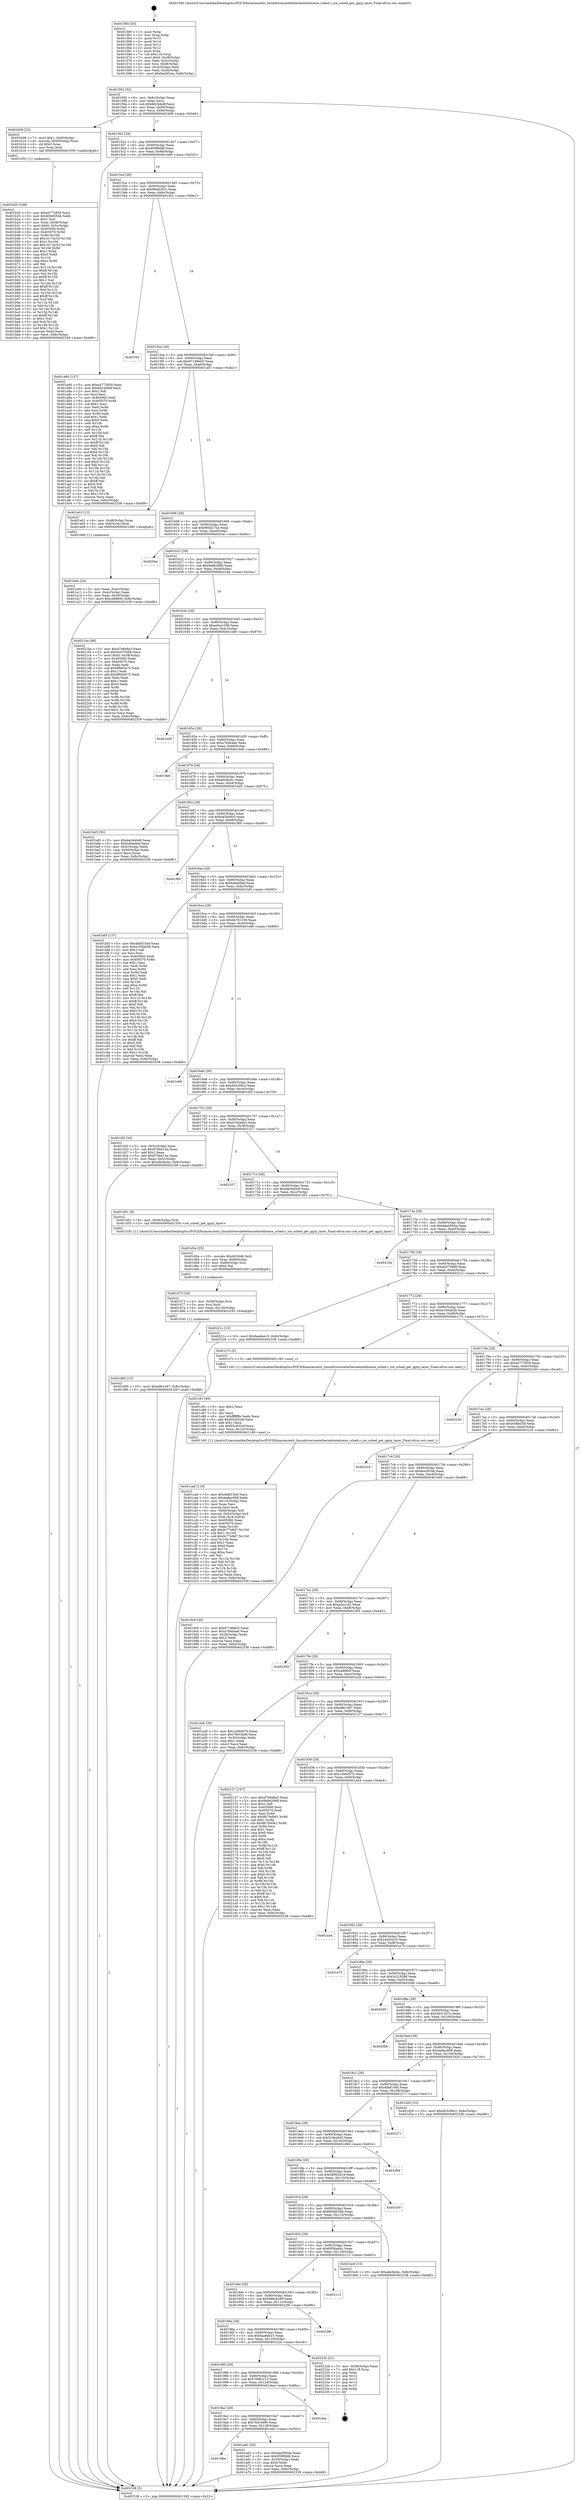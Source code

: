digraph "0x401560" {
  label = "0x401560 (/mnt/c/Users/mathe/Desktop/tcc/POCII/binaries/extr_linuxdriversnetethernetinteliceice_sched.c_ice_sched_get_qgrp_layer_Final-ollvm.out::main(0))"
  labelloc = "t"
  node[shape=record]

  Entry [label="",width=0.3,height=0.3,shape=circle,fillcolor=black,style=filled]
  "0x401592" [label="{
     0x401592 [32]\l
     | [instrs]\l
     &nbsp;&nbsp;0x401592 \<+6\>: mov -0x8c(%rbp),%eax\l
     &nbsp;&nbsp;0x401598 \<+2\>: mov %eax,%ecx\l
     &nbsp;&nbsp;0x40159a \<+6\>: sub $0x8d23de9f,%ecx\l
     &nbsp;&nbsp;0x4015a0 \<+6\>: mov %eax,-0x90(%rbp)\l
     &nbsp;&nbsp;0x4015a6 \<+6\>: mov %ecx,-0x94(%rbp)\l
     &nbsp;&nbsp;0x4015ac \<+6\>: je 0000000000401b09 \<main+0x5a9\>\l
  }"]
  "0x401b09" [label="{
     0x401b09 [23]\l
     | [instrs]\l
     &nbsp;&nbsp;0x401b09 \<+7\>: movl $0x1,-0x50(%rbp)\l
     &nbsp;&nbsp;0x401b10 \<+4\>: movslq -0x50(%rbp),%rax\l
     &nbsp;&nbsp;0x401b14 \<+4\>: shl $0x3,%rax\l
     &nbsp;&nbsp;0x401b18 \<+3\>: mov %rax,%rdi\l
     &nbsp;&nbsp;0x401b1b \<+5\>: call 0000000000401050 \<malloc@plt\>\l
     | [calls]\l
     &nbsp;&nbsp;0x401050 \{1\} (unknown)\l
  }"]
  "0x4015b2" [label="{
     0x4015b2 [28]\l
     | [instrs]\l
     &nbsp;&nbsp;0x4015b2 \<+5\>: jmp 00000000004015b7 \<main+0x57\>\l
     &nbsp;&nbsp;0x4015b7 \<+6\>: mov -0x90(%rbp),%eax\l
     &nbsp;&nbsp;0x4015bd \<+5\>: sub $0x959f6fd8,%eax\l
     &nbsp;&nbsp;0x4015c2 \<+6\>: mov %eax,-0x98(%rbp)\l
     &nbsp;&nbsp;0x4015c8 \<+6\>: je 0000000000401a80 \<main+0x520\>\l
  }"]
  Exit [label="",width=0.3,height=0.3,shape=circle,fillcolor=black,style=filled,peripheries=2]
  "0x401a80" [label="{
     0x401a80 [137]\l
     | [instrs]\l
     &nbsp;&nbsp;0x401a80 \<+5\>: mov $0xe4772859,%eax\l
     &nbsp;&nbsp;0x401a85 \<+5\>: mov $0x8d23de9f,%ecx\l
     &nbsp;&nbsp;0x401a8a \<+2\>: mov $0x1,%dl\l
     &nbsp;&nbsp;0x401a8c \<+2\>: xor %esi,%esi\l
     &nbsp;&nbsp;0x401a8e \<+7\>: mov 0x405060,%edi\l
     &nbsp;&nbsp;0x401a95 \<+8\>: mov 0x405070,%r8d\l
     &nbsp;&nbsp;0x401a9d \<+3\>: sub $0x1,%esi\l
     &nbsp;&nbsp;0x401aa0 \<+3\>: mov %edi,%r9d\l
     &nbsp;&nbsp;0x401aa3 \<+3\>: add %esi,%r9d\l
     &nbsp;&nbsp;0x401aa6 \<+4\>: imul %r9d,%edi\l
     &nbsp;&nbsp;0x401aaa \<+3\>: and $0x1,%edi\l
     &nbsp;&nbsp;0x401aad \<+3\>: cmp $0x0,%edi\l
     &nbsp;&nbsp;0x401ab0 \<+4\>: sete %r10b\l
     &nbsp;&nbsp;0x401ab4 \<+4\>: cmp $0xa,%r8d\l
     &nbsp;&nbsp;0x401ab8 \<+4\>: setl %r11b\l
     &nbsp;&nbsp;0x401abc \<+3\>: mov %r10b,%bl\l
     &nbsp;&nbsp;0x401abf \<+3\>: xor $0xff,%bl\l
     &nbsp;&nbsp;0x401ac2 \<+3\>: mov %r11b,%r14b\l
     &nbsp;&nbsp;0x401ac5 \<+4\>: xor $0xff,%r14b\l
     &nbsp;&nbsp;0x401ac9 \<+3\>: xor $0x0,%dl\l
     &nbsp;&nbsp;0x401acc \<+3\>: mov %bl,%r15b\l
     &nbsp;&nbsp;0x401acf \<+4\>: and $0x0,%r15b\l
     &nbsp;&nbsp;0x401ad3 \<+3\>: and %dl,%r10b\l
     &nbsp;&nbsp;0x401ad6 \<+3\>: mov %r14b,%r12b\l
     &nbsp;&nbsp;0x401ad9 \<+4\>: and $0x0,%r12b\l
     &nbsp;&nbsp;0x401add \<+3\>: and %dl,%r11b\l
     &nbsp;&nbsp;0x401ae0 \<+3\>: or %r10b,%r15b\l
     &nbsp;&nbsp;0x401ae3 \<+3\>: or %r11b,%r12b\l
     &nbsp;&nbsp;0x401ae6 \<+3\>: xor %r12b,%r15b\l
     &nbsp;&nbsp;0x401ae9 \<+3\>: or %r14b,%bl\l
     &nbsp;&nbsp;0x401aec \<+3\>: xor $0xff,%bl\l
     &nbsp;&nbsp;0x401aef \<+3\>: or $0x0,%dl\l
     &nbsp;&nbsp;0x401af2 \<+2\>: and %dl,%bl\l
     &nbsp;&nbsp;0x401af4 \<+3\>: or %bl,%r15b\l
     &nbsp;&nbsp;0x401af7 \<+4\>: test $0x1,%r15b\l
     &nbsp;&nbsp;0x401afb \<+3\>: cmovne %ecx,%eax\l
     &nbsp;&nbsp;0x401afe \<+6\>: mov %eax,-0x8c(%rbp)\l
     &nbsp;&nbsp;0x401b04 \<+5\>: jmp 0000000000402338 \<main+0xdd8\>\l
  }"]
  "0x4015ce" [label="{
     0x4015ce [28]\l
     | [instrs]\l
     &nbsp;&nbsp;0x4015ce \<+5\>: jmp 00000000004015d3 \<main+0x73\>\l
     &nbsp;&nbsp;0x4015d3 \<+6\>: mov -0x90(%rbp),%eax\l
     &nbsp;&nbsp;0x4015d9 \<+5\>: sub $0x964d291c,%eax\l
     &nbsp;&nbsp;0x4015de \<+6\>: mov %eax,-0x9c(%rbp)\l
     &nbsp;&nbsp;0x4015e4 \<+6\>: je 0000000000401f42 \<main+0x9e2\>\l
  }"]
  "0x401d85" [label="{
     0x401d85 [15]\l
     | [instrs]\l
     &nbsp;&nbsp;0x401d85 \<+10\>: movl $0xe961e97,-0x8c(%rbp)\l
     &nbsp;&nbsp;0x401d8f \<+5\>: jmp 0000000000402338 \<main+0xdd8\>\l
  }"]
  "0x401f42" [label="{
     0x401f42\l
  }", style=dashed]
  "0x4015ea" [label="{
     0x4015ea [28]\l
     | [instrs]\l
     &nbsp;&nbsp;0x4015ea \<+5\>: jmp 00000000004015ef \<main+0x8f\>\l
     &nbsp;&nbsp;0x4015ef \<+6\>: mov -0x90(%rbp),%eax\l
     &nbsp;&nbsp;0x4015f5 \<+5\>: sub $0x97188b05,%eax\l
     &nbsp;&nbsp;0x4015fa \<+6\>: mov %eax,-0xa0(%rbp)\l
     &nbsp;&nbsp;0x401600 \<+6\>: je 0000000000401a01 \<main+0x4a1\>\l
  }"]
  "0x401d73" [label="{
     0x401d73 [18]\l
     | [instrs]\l
     &nbsp;&nbsp;0x401d73 \<+4\>: mov -0x58(%rbp),%rsi\l
     &nbsp;&nbsp;0x401d77 \<+3\>: mov %rsi,%rdi\l
     &nbsp;&nbsp;0x401d7a \<+6\>: mov %eax,-0x130(%rbp)\l
     &nbsp;&nbsp;0x401d80 \<+5\>: call 0000000000401030 \<free@plt\>\l
     | [calls]\l
     &nbsp;&nbsp;0x401030 \{1\} (unknown)\l
  }"]
  "0x401a01" [label="{
     0x401a01 [13]\l
     | [instrs]\l
     &nbsp;&nbsp;0x401a01 \<+4\>: mov -0x48(%rbp),%rax\l
     &nbsp;&nbsp;0x401a05 \<+4\>: mov 0x8(%rax),%rdi\l
     &nbsp;&nbsp;0x401a09 \<+5\>: call 0000000000401060 \<atoi@plt\>\l
     | [calls]\l
     &nbsp;&nbsp;0x401060 \{1\} (unknown)\l
  }"]
  "0x401606" [label="{
     0x401606 [28]\l
     | [instrs]\l
     &nbsp;&nbsp;0x401606 \<+5\>: jmp 000000000040160b \<main+0xab\>\l
     &nbsp;&nbsp;0x40160b \<+6\>: mov -0x90(%rbp),%eax\l
     &nbsp;&nbsp;0x401611 \<+5\>: sub $0x995b272e,%eax\l
     &nbsp;&nbsp;0x401616 \<+6\>: mov %eax,-0xa4(%rbp)\l
     &nbsp;&nbsp;0x40161c \<+6\>: je 00000000004020ac \<main+0xb4c\>\l
  }"]
  "0x401d5a" [label="{
     0x401d5a [25]\l
     | [instrs]\l
     &nbsp;&nbsp;0x401d5a \<+10\>: movabs $0x4030d6,%rdi\l
     &nbsp;&nbsp;0x401d64 \<+4\>: mov %rax,-0x68(%rbp)\l
     &nbsp;&nbsp;0x401d68 \<+4\>: mov -0x68(%rbp),%rsi\l
     &nbsp;&nbsp;0x401d6c \<+2\>: mov $0x0,%al\l
     &nbsp;&nbsp;0x401d6e \<+5\>: call 0000000000401040 \<printf@plt\>\l
     | [calls]\l
     &nbsp;&nbsp;0x401040 \{1\} (unknown)\l
  }"]
  "0x4020ac" [label="{
     0x4020ac\l
  }", style=dashed]
  "0x401622" [label="{
     0x401622 [28]\l
     | [instrs]\l
     &nbsp;&nbsp;0x401622 \<+5\>: jmp 0000000000401627 \<main+0xc7\>\l
     &nbsp;&nbsp;0x401627 \<+6\>: mov -0x90(%rbp),%eax\l
     &nbsp;&nbsp;0x40162d \<+5\>: sub $0x9a9e2969,%eax\l
     &nbsp;&nbsp;0x401632 \<+6\>: mov %eax,-0xa8(%rbp)\l
     &nbsp;&nbsp;0x401638 \<+6\>: je 00000000004021ba \<main+0xc5a\>\l
  }"]
  "0x401ca9" [label="{
     0x401ca9 [119]\l
     | [instrs]\l
     &nbsp;&nbsp;0x401ca9 \<+5\>: mov $0x4bbf15d4,%ecx\l
     &nbsp;&nbsp;0x401cae \<+5\>: mov $0x4a8ac958,%edx\l
     &nbsp;&nbsp;0x401cb3 \<+6\>: mov -0x12c(%rbp),%esi\l
     &nbsp;&nbsp;0x401cb9 \<+3\>: imul %eax,%esi\l
     &nbsp;&nbsp;0x401cbc \<+3\>: movslq %esi,%rdi\l
     &nbsp;&nbsp;0x401cbf \<+4\>: mov -0x58(%rbp),%r8\l
     &nbsp;&nbsp;0x401cc3 \<+4\>: movslq -0x5c(%rbp),%r9\l
     &nbsp;&nbsp;0x401cc7 \<+4\>: mov %rdi,(%r8,%r9,8)\l
     &nbsp;&nbsp;0x401ccb \<+7\>: mov 0x405060,%eax\l
     &nbsp;&nbsp;0x401cd2 \<+7\>: mov 0x405070,%esi\l
     &nbsp;&nbsp;0x401cd9 \<+3\>: mov %eax,%r10d\l
     &nbsp;&nbsp;0x401cdc \<+7\>: add $0x9c77e8d7,%r10d\l
     &nbsp;&nbsp;0x401ce3 \<+4\>: sub $0x1,%r10d\l
     &nbsp;&nbsp;0x401ce7 \<+7\>: sub $0x9c77e8d7,%r10d\l
     &nbsp;&nbsp;0x401cee \<+4\>: imul %r10d,%eax\l
     &nbsp;&nbsp;0x401cf2 \<+3\>: and $0x1,%eax\l
     &nbsp;&nbsp;0x401cf5 \<+3\>: cmp $0x0,%eax\l
     &nbsp;&nbsp;0x401cf8 \<+4\>: sete %r11b\l
     &nbsp;&nbsp;0x401cfc \<+3\>: cmp $0xa,%esi\l
     &nbsp;&nbsp;0x401cff \<+3\>: setl %bl\l
     &nbsp;&nbsp;0x401d02 \<+3\>: mov %r11b,%r14b\l
     &nbsp;&nbsp;0x401d05 \<+3\>: and %bl,%r14b\l
     &nbsp;&nbsp;0x401d08 \<+3\>: xor %bl,%r11b\l
     &nbsp;&nbsp;0x401d0b \<+3\>: or %r11b,%r14b\l
     &nbsp;&nbsp;0x401d0e \<+4\>: test $0x1,%r14b\l
     &nbsp;&nbsp;0x401d12 \<+3\>: cmovne %edx,%ecx\l
     &nbsp;&nbsp;0x401d15 \<+6\>: mov %ecx,-0x8c(%rbp)\l
     &nbsp;&nbsp;0x401d1b \<+5\>: jmp 0000000000402338 \<main+0xdd8\>\l
  }"]
  "0x4021ba" [label="{
     0x4021ba [98]\l
     | [instrs]\l
     &nbsp;&nbsp;0x4021ba \<+5\>: mov $0xd7e6a9a3,%eax\l
     &nbsp;&nbsp;0x4021bf \<+5\>: mov $0xdcd75488,%ecx\l
     &nbsp;&nbsp;0x4021c4 \<+7\>: movl $0x0,-0x38(%rbp)\l
     &nbsp;&nbsp;0x4021cb \<+7\>: mov 0x405060,%edx\l
     &nbsp;&nbsp;0x4021d2 \<+7\>: mov 0x405070,%esi\l
     &nbsp;&nbsp;0x4021d9 \<+2\>: mov %edx,%edi\l
     &nbsp;&nbsp;0x4021db \<+6\>: sub $0x9f0d5e75,%edi\l
     &nbsp;&nbsp;0x4021e1 \<+3\>: sub $0x1,%edi\l
     &nbsp;&nbsp;0x4021e4 \<+6\>: add $0x9f0d5e75,%edi\l
     &nbsp;&nbsp;0x4021ea \<+3\>: imul %edi,%edx\l
     &nbsp;&nbsp;0x4021ed \<+3\>: and $0x1,%edx\l
     &nbsp;&nbsp;0x4021f0 \<+3\>: cmp $0x0,%edx\l
     &nbsp;&nbsp;0x4021f3 \<+4\>: sete %r8b\l
     &nbsp;&nbsp;0x4021f7 \<+3\>: cmp $0xa,%esi\l
     &nbsp;&nbsp;0x4021fa \<+4\>: setl %r9b\l
     &nbsp;&nbsp;0x4021fe \<+3\>: mov %r8b,%r10b\l
     &nbsp;&nbsp;0x402201 \<+3\>: and %r9b,%r10b\l
     &nbsp;&nbsp;0x402204 \<+3\>: xor %r9b,%r8b\l
     &nbsp;&nbsp;0x402207 \<+3\>: or %r8b,%r10b\l
     &nbsp;&nbsp;0x40220a \<+4\>: test $0x1,%r10b\l
     &nbsp;&nbsp;0x40220e \<+3\>: cmovne %ecx,%eax\l
     &nbsp;&nbsp;0x402211 \<+6\>: mov %eax,-0x8c(%rbp)\l
     &nbsp;&nbsp;0x402217 \<+5\>: jmp 0000000000402338 \<main+0xdd8\>\l
  }"]
  "0x40163e" [label="{
     0x40163e [28]\l
     | [instrs]\l
     &nbsp;&nbsp;0x40163e \<+5\>: jmp 0000000000401643 \<main+0xe3\>\l
     &nbsp;&nbsp;0x401643 \<+6\>: mov -0x90(%rbp),%eax\l
     &nbsp;&nbsp;0x401649 \<+5\>: sub $0xa0aa1298,%eax\l
     &nbsp;&nbsp;0x40164e \<+6\>: mov %eax,-0xac(%rbp)\l
     &nbsp;&nbsp;0x401654 \<+6\>: je 0000000000401ed0 \<main+0x970\>\l
  }"]
  "0x401c81" [label="{
     0x401c81 [40]\l
     | [instrs]\l
     &nbsp;&nbsp;0x401c81 \<+5\>: mov $0x2,%ecx\l
     &nbsp;&nbsp;0x401c86 \<+1\>: cltd\l
     &nbsp;&nbsp;0x401c87 \<+2\>: idiv %ecx\l
     &nbsp;&nbsp;0x401c89 \<+6\>: imul $0xfffffffe,%edx,%ecx\l
     &nbsp;&nbsp;0x401c8f \<+6\>: add $0x93c8324f,%ecx\l
     &nbsp;&nbsp;0x401c95 \<+3\>: add $0x1,%ecx\l
     &nbsp;&nbsp;0x401c98 \<+6\>: sub $0x93c8324f,%ecx\l
     &nbsp;&nbsp;0x401c9e \<+6\>: mov %ecx,-0x12c(%rbp)\l
     &nbsp;&nbsp;0x401ca4 \<+5\>: call 0000000000401160 \<next_i\>\l
     | [calls]\l
     &nbsp;&nbsp;0x401160 \{1\} (/mnt/c/Users/mathe/Desktop/tcc/POCII/binaries/extr_linuxdriversnetethernetinteliceice_sched.c_ice_sched_get_qgrp_layer_Final-ollvm.out::next_i)\l
  }"]
  "0x401ed0" [label="{
     0x401ed0\l
  }", style=dashed]
  "0x40165a" [label="{
     0x40165a [28]\l
     | [instrs]\l
     &nbsp;&nbsp;0x40165a \<+5\>: jmp 000000000040165f \<main+0xff\>\l
     &nbsp;&nbsp;0x40165f \<+6\>: mov -0x90(%rbp),%eax\l
     &nbsp;&nbsp;0x401665 \<+5\>: sub $0xa764b4a6,%eax\l
     &nbsp;&nbsp;0x40166a \<+6\>: mov %eax,-0xb0(%rbp)\l
     &nbsp;&nbsp;0x401670 \<+6\>: je 00000000004019e6 \<main+0x486\>\l
  }"]
  "0x401b20" [label="{
     0x401b20 [166]\l
     | [instrs]\l
     &nbsp;&nbsp;0x401b20 \<+5\>: mov $0xe4772859,%ecx\l
     &nbsp;&nbsp;0x401b25 \<+5\>: mov $0x600d554b,%edx\l
     &nbsp;&nbsp;0x401b2a \<+3\>: mov $0x1,%sil\l
     &nbsp;&nbsp;0x401b2d \<+4\>: mov %rax,-0x58(%rbp)\l
     &nbsp;&nbsp;0x401b31 \<+7\>: movl $0x0,-0x5c(%rbp)\l
     &nbsp;&nbsp;0x401b38 \<+8\>: mov 0x405060,%r8d\l
     &nbsp;&nbsp;0x401b40 \<+8\>: mov 0x405070,%r9d\l
     &nbsp;&nbsp;0x401b48 \<+3\>: mov %r8d,%r10d\l
     &nbsp;&nbsp;0x401b4b \<+7\>: sub $0x1e17ac53,%r10d\l
     &nbsp;&nbsp;0x401b52 \<+4\>: sub $0x1,%r10d\l
     &nbsp;&nbsp;0x401b56 \<+7\>: add $0x1e17ac53,%r10d\l
     &nbsp;&nbsp;0x401b5d \<+4\>: imul %r10d,%r8d\l
     &nbsp;&nbsp;0x401b61 \<+4\>: and $0x1,%r8d\l
     &nbsp;&nbsp;0x401b65 \<+4\>: cmp $0x0,%r8d\l
     &nbsp;&nbsp;0x401b69 \<+4\>: sete %r11b\l
     &nbsp;&nbsp;0x401b6d \<+4\>: cmp $0xa,%r9d\l
     &nbsp;&nbsp;0x401b71 \<+3\>: setl %bl\l
     &nbsp;&nbsp;0x401b74 \<+3\>: mov %r11b,%r14b\l
     &nbsp;&nbsp;0x401b77 \<+4\>: xor $0xff,%r14b\l
     &nbsp;&nbsp;0x401b7b \<+3\>: mov %bl,%r15b\l
     &nbsp;&nbsp;0x401b7e \<+4\>: xor $0xff,%r15b\l
     &nbsp;&nbsp;0x401b82 \<+4\>: xor $0x1,%sil\l
     &nbsp;&nbsp;0x401b86 \<+3\>: mov %r14b,%r12b\l
     &nbsp;&nbsp;0x401b89 \<+4\>: and $0xff,%r12b\l
     &nbsp;&nbsp;0x401b8d \<+3\>: and %sil,%r11b\l
     &nbsp;&nbsp;0x401b90 \<+3\>: mov %r15b,%r13b\l
     &nbsp;&nbsp;0x401b93 \<+4\>: and $0xff,%r13b\l
     &nbsp;&nbsp;0x401b97 \<+3\>: and %sil,%bl\l
     &nbsp;&nbsp;0x401b9a \<+3\>: or %r11b,%r12b\l
     &nbsp;&nbsp;0x401b9d \<+3\>: or %bl,%r13b\l
     &nbsp;&nbsp;0x401ba0 \<+3\>: xor %r13b,%r12b\l
     &nbsp;&nbsp;0x401ba3 \<+3\>: or %r15b,%r14b\l
     &nbsp;&nbsp;0x401ba6 \<+4\>: xor $0xff,%r14b\l
     &nbsp;&nbsp;0x401baa \<+4\>: or $0x1,%sil\l
     &nbsp;&nbsp;0x401bae \<+3\>: and %sil,%r14b\l
     &nbsp;&nbsp;0x401bb1 \<+3\>: or %r14b,%r12b\l
     &nbsp;&nbsp;0x401bb4 \<+4\>: test $0x1,%r12b\l
     &nbsp;&nbsp;0x401bb8 \<+3\>: cmovne %edx,%ecx\l
     &nbsp;&nbsp;0x401bbb \<+6\>: mov %ecx,-0x8c(%rbp)\l
     &nbsp;&nbsp;0x401bc1 \<+5\>: jmp 0000000000402338 \<main+0xdd8\>\l
  }"]
  "0x4019e6" [label="{
     0x4019e6\l
  }", style=dashed]
  "0x401676" [label="{
     0x401676 [28]\l
     | [instrs]\l
     &nbsp;&nbsp;0x401676 \<+5\>: jmp 000000000040167b \<main+0x11b\>\l
     &nbsp;&nbsp;0x40167b \<+6\>: mov -0x90(%rbp),%eax\l
     &nbsp;&nbsp;0x401681 \<+5\>: sub $0xafa3bcbc,%eax\l
     &nbsp;&nbsp;0x401686 \<+6\>: mov %eax,-0xb4(%rbp)\l
     &nbsp;&nbsp;0x40168c \<+6\>: je 0000000000401bd5 \<main+0x675\>\l
  }"]
  "0x4019be" [label="{
     0x4019be\l
  }", style=dashed]
  "0x401bd5" [label="{
     0x401bd5 [30]\l
     | [instrs]\l
     &nbsp;&nbsp;0x401bd5 \<+5\>: mov $0xda0440e9,%eax\l
     &nbsp;&nbsp;0x401bda \<+5\>: mov $0xbabdd6af,%ecx\l
     &nbsp;&nbsp;0x401bdf \<+3\>: mov -0x5c(%rbp),%edx\l
     &nbsp;&nbsp;0x401be2 \<+3\>: cmp -0x50(%rbp),%edx\l
     &nbsp;&nbsp;0x401be5 \<+3\>: cmovl %ecx,%eax\l
     &nbsp;&nbsp;0x401be8 \<+6\>: mov %eax,-0x8c(%rbp)\l
     &nbsp;&nbsp;0x401bee \<+5\>: jmp 0000000000402338 \<main+0xdd8\>\l
  }"]
  "0x401692" [label="{
     0x401692 [28]\l
     | [instrs]\l
     &nbsp;&nbsp;0x401692 \<+5\>: jmp 0000000000401697 \<main+0x137\>\l
     &nbsp;&nbsp;0x401697 \<+6\>: mov -0x90(%rbp),%eax\l
     &nbsp;&nbsp;0x40169d \<+5\>: sub $0xb45e08c0,%eax\l
     &nbsp;&nbsp;0x4016a2 \<+6\>: mov %eax,-0xb8(%rbp)\l
     &nbsp;&nbsp;0x4016a8 \<+6\>: je 0000000000401f60 \<main+0xa00\>\l
  }"]
  "0x401a62" [label="{
     0x401a62 [30]\l
     | [instrs]\l
     &nbsp;&nbsp;0x401a62 \<+5\>: mov $0xdaa5954a,%eax\l
     &nbsp;&nbsp;0x401a67 \<+5\>: mov $0x959f6fd8,%ecx\l
     &nbsp;&nbsp;0x401a6c \<+3\>: mov -0x30(%rbp),%edx\l
     &nbsp;&nbsp;0x401a6f \<+3\>: cmp $0x0,%edx\l
     &nbsp;&nbsp;0x401a72 \<+3\>: cmove %ecx,%eax\l
     &nbsp;&nbsp;0x401a75 \<+6\>: mov %eax,-0x8c(%rbp)\l
     &nbsp;&nbsp;0x401a7b \<+5\>: jmp 0000000000402338 \<main+0xdd8\>\l
  }"]
  "0x401f60" [label="{
     0x401f60\l
  }", style=dashed]
  "0x4016ae" [label="{
     0x4016ae [28]\l
     | [instrs]\l
     &nbsp;&nbsp;0x4016ae \<+5\>: jmp 00000000004016b3 \<main+0x153\>\l
     &nbsp;&nbsp;0x4016b3 \<+6\>: mov -0x90(%rbp),%eax\l
     &nbsp;&nbsp;0x4016b9 \<+5\>: sub $0xbabdd6af,%eax\l
     &nbsp;&nbsp;0x4016be \<+6\>: mov %eax,-0xbc(%rbp)\l
     &nbsp;&nbsp;0x4016c4 \<+6\>: je 0000000000401bf3 \<main+0x693\>\l
  }"]
  "0x4019a2" [label="{
     0x4019a2 [28]\l
     | [instrs]\l
     &nbsp;&nbsp;0x4019a2 \<+5\>: jmp 00000000004019a7 \<main+0x447\>\l
     &nbsp;&nbsp;0x4019a7 \<+6\>: mov -0x90(%rbp),%eax\l
     &nbsp;&nbsp;0x4019ad \<+5\>: sub $0x7b916ef6,%eax\l
     &nbsp;&nbsp;0x4019b2 \<+6\>: mov %eax,-0x128(%rbp)\l
     &nbsp;&nbsp;0x4019b8 \<+6\>: je 0000000000401a62 \<main+0x502\>\l
  }"]
  "0x401bf3" [label="{
     0x401bf3 [137]\l
     | [instrs]\l
     &nbsp;&nbsp;0x401bf3 \<+5\>: mov $0x4bbf15d4,%eax\l
     &nbsp;&nbsp;0x401bf8 \<+5\>: mov $0xe100ab3b,%ecx\l
     &nbsp;&nbsp;0x401bfd \<+2\>: mov $0x1,%dl\l
     &nbsp;&nbsp;0x401bff \<+2\>: xor %esi,%esi\l
     &nbsp;&nbsp;0x401c01 \<+7\>: mov 0x405060,%edi\l
     &nbsp;&nbsp;0x401c08 \<+8\>: mov 0x405070,%r8d\l
     &nbsp;&nbsp;0x401c10 \<+3\>: sub $0x1,%esi\l
     &nbsp;&nbsp;0x401c13 \<+3\>: mov %edi,%r9d\l
     &nbsp;&nbsp;0x401c16 \<+3\>: add %esi,%r9d\l
     &nbsp;&nbsp;0x401c19 \<+4\>: imul %r9d,%edi\l
     &nbsp;&nbsp;0x401c1d \<+3\>: and $0x1,%edi\l
     &nbsp;&nbsp;0x401c20 \<+3\>: cmp $0x0,%edi\l
     &nbsp;&nbsp;0x401c23 \<+4\>: sete %r10b\l
     &nbsp;&nbsp;0x401c27 \<+4\>: cmp $0xa,%r8d\l
     &nbsp;&nbsp;0x401c2b \<+4\>: setl %r11b\l
     &nbsp;&nbsp;0x401c2f \<+3\>: mov %r10b,%bl\l
     &nbsp;&nbsp;0x401c32 \<+3\>: xor $0xff,%bl\l
     &nbsp;&nbsp;0x401c35 \<+3\>: mov %r11b,%r14b\l
     &nbsp;&nbsp;0x401c38 \<+4\>: xor $0xff,%r14b\l
     &nbsp;&nbsp;0x401c3c \<+3\>: xor $0x0,%dl\l
     &nbsp;&nbsp;0x401c3f \<+3\>: mov %bl,%r15b\l
     &nbsp;&nbsp;0x401c42 \<+4\>: and $0x0,%r15b\l
     &nbsp;&nbsp;0x401c46 \<+3\>: and %dl,%r10b\l
     &nbsp;&nbsp;0x401c49 \<+3\>: mov %r14b,%r12b\l
     &nbsp;&nbsp;0x401c4c \<+4\>: and $0x0,%r12b\l
     &nbsp;&nbsp;0x401c50 \<+3\>: and %dl,%r11b\l
     &nbsp;&nbsp;0x401c53 \<+3\>: or %r10b,%r15b\l
     &nbsp;&nbsp;0x401c56 \<+3\>: or %r11b,%r12b\l
     &nbsp;&nbsp;0x401c59 \<+3\>: xor %r12b,%r15b\l
     &nbsp;&nbsp;0x401c5c \<+3\>: or %r14b,%bl\l
     &nbsp;&nbsp;0x401c5f \<+3\>: xor $0xff,%bl\l
     &nbsp;&nbsp;0x401c62 \<+3\>: or $0x0,%dl\l
     &nbsp;&nbsp;0x401c65 \<+2\>: and %dl,%bl\l
     &nbsp;&nbsp;0x401c67 \<+3\>: or %bl,%r15b\l
     &nbsp;&nbsp;0x401c6a \<+4\>: test $0x1,%r15b\l
     &nbsp;&nbsp;0x401c6e \<+3\>: cmovne %ecx,%eax\l
     &nbsp;&nbsp;0x401c71 \<+6\>: mov %eax,-0x8c(%rbp)\l
     &nbsp;&nbsp;0x401c77 \<+5\>: jmp 0000000000402338 \<main+0xdd8\>\l
  }"]
  "0x4016ca" [label="{
     0x4016ca [28]\l
     | [instrs]\l
     &nbsp;&nbsp;0x4016ca \<+5\>: jmp 00000000004016cf \<main+0x16f\>\l
     &nbsp;&nbsp;0x4016cf \<+6\>: mov -0x90(%rbp),%eax\l
     &nbsp;&nbsp;0x4016d5 \<+5\>: sub $0xbb781339,%eax\l
     &nbsp;&nbsp;0x4016da \<+6\>: mov %eax,-0xc0(%rbp)\l
     &nbsp;&nbsp;0x4016e0 \<+6\>: je 0000000000401e66 \<main+0x906\>\l
  }"]
  "0x401dea" [label="{
     0x401dea\l
  }", style=dashed]
  "0x401e66" [label="{
     0x401e66\l
  }", style=dashed]
  "0x4016e6" [label="{
     0x4016e6 [28]\l
     | [instrs]\l
     &nbsp;&nbsp;0x4016e6 \<+5\>: jmp 00000000004016eb \<main+0x18b\>\l
     &nbsp;&nbsp;0x4016eb \<+6\>: mov -0x90(%rbp),%eax\l
     &nbsp;&nbsp;0x4016f1 \<+5\>: sub $0xd03c08c2,%eax\l
     &nbsp;&nbsp;0x4016f6 \<+6\>: mov %eax,-0xc4(%rbp)\l
     &nbsp;&nbsp;0x4016fc \<+6\>: je 0000000000401d2f \<main+0x7cf\>\l
  }"]
  "0x401986" [label="{
     0x401986 [28]\l
     | [instrs]\l
     &nbsp;&nbsp;0x401986 \<+5\>: jmp 000000000040198b \<main+0x42b\>\l
     &nbsp;&nbsp;0x40198b \<+6\>: mov -0x90(%rbp),%eax\l
     &nbsp;&nbsp;0x401991 \<+5\>: sub $0x7096c212,%eax\l
     &nbsp;&nbsp;0x401996 \<+6\>: mov %eax,-0x124(%rbp)\l
     &nbsp;&nbsp;0x40199c \<+6\>: je 0000000000401dea \<main+0x88a\>\l
  }"]
  "0x401d2f" [label="{
     0x401d2f [34]\l
     | [instrs]\l
     &nbsp;&nbsp;0x401d2f \<+3\>: mov -0x5c(%rbp),%eax\l
     &nbsp;&nbsp;0x401d32 \<+5\>: sub $0x876bb14a,%eax\l
     &nbsp;&nbsp;0x401d37 \<+3\>: add $0x1,%eax\l
     &nbsp;&nbsp;0x401d3a \<+5\>: add $0x876bb14a,%eax\l
     &nbsp;&nbsp;0x401d3f \<+3\>: mov %eax,-0x5c(%rbp)\l
     &nbsp;&nbsp;0x401d42 \<+10\>: movl $0xafa3bcbc,-0x8c(%rbp)\l
     &nbsp;&nbsp;0x401d4c \<+5\>: jmp 0000000000402338 \<main+0xdd8\>\l
  }"]
  "0x401702" [label="{
     0x401702 [28]\l
     | [instrs]\l
     &nbsp;&nbsp;0x401702 \<+5\>: jmp 0000000000401707 \<main+0x1a7\>\l
     &nbsp;&nbsp;0x401707 \<+6\>: mov -0x90(%rbp),%eax\l
     &nbsp;&nbsp;0x40170d \<+5\>: sub $0xd7e6a9a3,%eax\l
     &nbsp;&nbsp;0x401712 \<+6\>: mov %eax,-0xc8(%rbp)\l
     &nbsp;&nbsp;0x401718 \<+6\>: je 0000000000402327 \<main+0xdc7\>\l
  }"]
  "0x40222b" [label="{
     0x40222b [21]\l
     | [instrs]\l
     &nbsp;&nbsp;0x40222b \<+3\>: mov -0x38(%rbp),%eax\l
     &nbsp;&nbsp;0x40222e \<+7\>: add $0x118,%rsp\l
     &nbsp;&nbsp;0x402235 \<+1\>: pop %rbx\l
     &nbsp;&nbsp;0x402236 \<+2\>: pop %r12\l
     &nbsp;&nbsp;0x402238 \<+2\>: pop %r13\l
     &nbsp;&nbsp;0x40223a \<+2\>: pop %r14\l
     &nbsp;&nbsp;0x40223c \<+2\>: pop %r15\l
     &nbsp;&nbsp;0x40223e \<+1\>: pop %rbp\l
     &nbsp;&nbsp;0x40223f \<+1\>: ret\l
  }"]
  "0x402327" [label="{
     0x402327\l
  }", style=dashed]
  "0x40171e" [label="{
     0x40171e [28]\l
     | [instrs]\l
     &nbsp;&nbsp;0x40171e \<+5\>: jmp 0000000000401723 \<main+0x1c3\>\l
     &nbsp;&nbsp;0x401723 \<+6\>: mov -0x90(%rbp),%eax\l
     &nbsp;&nbsp;0x401729 \<+5\>: sub $0xda0440e9,%eax\l
     &nbsp;&nbsp;0x40172e \<+6\>: mov %eax,-0xcc(%rbp)\l
     &nbsp;&nbsp;0x401734 \<+6\>: je 0000000000401d51 \<main+0x7f1\>\l
  }"]
  "0x40196a" [label="{
     0x40196a [28]\l
     | [instrs]\l
     &nbsp;&nbsp;0x40196a \<+5\>: jmp 000000000040196f \<main+0x40f\>\l
     &nbsp;&nbsp;0x40196f \<+6\>: mov -0x90(%rbp),%eax\l
     &nbsp;&nbsp;0x401975 \<+5\>: sub $0x6aa6ee15,%eax\l
     &nbsp;&nbsp;0x40197a \<+6\>: mov %eax,-0x120(%rbp)\l
     &nbsp;&nbsp;0x401980 \<+6\>: je 000000000040222b \<main+0xccb\>\l
  }"]
  "0x401d51" [label="{
     0x401d51 [9]\l
     | [instrs]\l
     &nbsp;&nbsp;0x401d51 \<+4\>: mov -0x58(%rbp),%rdi\l
     &nbsp;&nbsp;0x401d55 \<+5\>: call 0000000000401530 \<ice_sched_get_qgrp_layer\>\l
     | [calls]\l
     &nbsp;&nbsp;0x401530 \{1\} (/mnt/c/Users/mathe/Desktop/tcc/POCII/binaries/extr_linuxdriversnetethernetinteliceice_sched.c_ice_sched_get_qgrp_layer_Final-ollvm.out::ice_sched_get_qgrp_layer)\l
  }"]
  "0x40173a" [label="{
     0x40173a [28]\l
     | [instrs]\l
     &nbsp;&nbsp;0x40173a \<+5\>: jmp 000000000040173f \<main+0x1df\>\l
     &nbsp;&nbsp;0x40173f \<+6\>: mov -0x90(%rbp),%eax\l
     &nbsp;&nbsp;0x401745 \<+5\>: sub $0xdaa5954a,%eax\l
     &nbsp;&nbsp;0x40174a \<+6\>: mov %eax,-0xd0(%rbp)\l
     &nbsp;&nbsp;0x401750 \<+6\>: je 0000000000402104 \<main+0xba4\>\l
  }"]
  "0x4022f6" [label="{
     0x4022f6\l
  }", style=dashed]
  "0x402104" [label="{
     0x402104\l
  }", style=dashed]
  "0x401756" [label="{
     0x401756 [28]\l
     | [instrs]\l
     &nbsp;&nbsp;0x401756 \<+5\>: jmp 000000000040175b \<main+0x1fb\>\l
     &nbsp;&nbsp;0x40175b \<+6\>: mov -0x90(%rbp),%eax\l
     &nbsp;&nbsp;0x401761 \<+5\>: sub $0xdcd75488,%eax\l
     &nbsp;&nbsp;0x401766 \<+6\>: mov %eax,-0xd4(%rbp)\l
     &nbsp;&nbsp;0x40176c \<+6\>: je 000000000040221c \<main+0xcbc\>\l
  }"]
  "0x40194e" [label="{
     0x40194e [28]\l
     | [instrs]\l
     &nbsp;&nbsp;0x40194e \<+5\>: jmp 0000000000401953 \<main+0x3f3\>\l
     &nbsp;&nbsp;0x401953 \<+6\>: mov -0x90(%rbp),%eax\l
     &nbsp;&nbsp;0x401959 \<+5\>: sub $0x69bcecd8,%eax\l
     &nbsp;&nbsp;0x40195e \<+6\>: mov %eax,-0x11c(%rbp)\l
     &nbsp;&nbsp;0x401964 \<+6\>: je 00000000004022f6 \<main+0xd96\>\l
  }"]
  "0x40221c" [label="{
     0x40221c [15]\l
     | [instrs]\l
     &nbsp;&nbsp;0x40221c \<+10\>: movl $0x6aa6ee15,-0x8c(%rbp)\l
     &nbsp;&nbsp;0x402226 \<+5\>: jmp 0000000000402338 \<main+0xdd8\>\l
  }"]
  "0x401772" [label="{
     0x401772 [28]\l
     | [instrs]\l
     &nbsp;&nbsp;0x401772 \<+5\>: jmp 0000000000401777 \<main+0x217\>\l
     &nbsp;&nbsp;0x401777 \<+6\>: mov -0x90(%rbp),%eax\l
     &nbsp;&nbsp;0x40177d \<+5\>: sub $0xe100ab3b,%eax\l
     &nbsp;&nbsp;0x401782 \<+6\>: mov %eax,-0xd8(%rbp)\l
     &nbsp;&nbsp;0x401788 \<+6\>: je 0000000000401c7c \<main+0x71c\>\l
  }"]
  "0x402113" [label="{
     0x402113\l
  }", style=dashed]
  "0x401c7c" [label="{
     0x401c7c [5]\l
     | [instrs]\l
     &nbsp;&nbsp;0x401c7c \<+5\>: call 0000000000401160 \<next_i\>\l
     | [calls]\l
     &nbsp;&nbsp;0x401160 \{1\} (/mnt/c/Users/mathe/Desktop/tcc/POCII/binaries/extr_linuxdriversnetethernetinteliceice_sched.c_ice_sched_get_qgrp_layer_Final-ollvm.out::next_i)\l
  }"]
  "0x40178e" [label="{
     0x40178e [28]\l
     | [instrs]\l
     &nbsp;&nbsp;0x40178e \<+5\>: jmp 0000000000401793 \<main+0x233\>\l
     &nbsp;&nbsp;0x401793 \<+6\>: mov -0x90(%rbp),%eax\l
     &nbsp;&nbsp;0x401799 \<+5\>: sub $0xe4772859,%eax\l
     &nbsp;&nbsp;0x40179e \<+6\>: mov %eax,-0xdc(%rbp)\l
     &nbsp;&nbsp;0x4017a4 \<+6\>: je 0000000000402240 \<main+0xce0\>\l
  }"]
  "0x401932" [label="{
     0x401932 [28]\l
     | [instrs]\l
     &nbsp;&nbsp;0x401932 \<+5\>: jmp 0000000000401937 \<main+0x3d7\>\l
     &nbsp;&nbsp;0x401937 \<+6\>: mov -0x90(%rbp),%eax\l
     &nbsp;&nbsp;0x40193d \<+5\>: sub $0x695bad4c,%eax\l
     &nbsp;&nbsp;0x401942 \<+6\>: mov %eax,-0x118(%rbp)\l
     &nbsp;&nbsp;0x401948 \<+6\>: je 0000000000402113 \<main+0xbb3\>\l
  }"]
  "0x402240" [label="{
     0x402240\l
  }", style=dashed]
  "0x4017aa" [label="{
     0x4017aa [28]\l
     | [instrs]\l
     &nbsp;&nbsp;0x4017aa \<+5\>: jmp 00000000004017af \<main+0x24f\>\l
     &nbsp;&nbsp;0x4017af \<+6\>: mov -0x90(%rbp),%eax\l
     &nbsp;&nbsp;0x4017b5 \<+5\>: sub $0xe58ba35f,%eax\l
     &nbsp;&nbsp;0x4017ba \<+6\>: mov %eax,-0xe0(%rbp)\l
     &nbsp;&nbsp;0x4017c0 \<+6\>: je 00000000004022c5 \<main+0xd65\>\l
  }"]
  "0x401bc6" [label="{
     0x401bc6 [15]\l
     | [instrs]\l
     &nbsp;&nbsp;0x401bc6 \<+10\>: movl $0xafa3bcbc,-0x8c(%rbp)\l
     &nbsp;&nbsp;0x401bd0 \<+5\>: jmp 0000000000402338 \<main+0xdd8\>\l
  }"]
  "0x4022c5" [label="{
     0x4022c5\l
  }", style=dashed]
  "0x4017c6" [label="{
     0x4017c6 [28]\l
     | [instrs]\l
     &nbsp;&nbsp;0x4017c6 \<+5\>: jmp 00000000004017cb \<main+0x26b\>\l
     &nbsp;&nbsp;0x4017cb \<+6\>: mov -0x90(%rbp),%eax\l
     &nbsp;&nbsp;0x4017d1 \<+5\>: sub $0xfaa3924a,%eax\l
     &nbsp;&nbsp;0x4017d6 \<+6\>: mov %eax,-0xe4(%rbp)\l
     &nbsp;&nbsp;0x4017dc \<+6\>: je 00000000004019c8 \<main+0x468\>\l
  }"]
  "0x401916" [label="{
     0x401916 [28]\l
     | [instrs]\l
     &nbsp;&nbsp;0x401916 \<+5\>: jmp 000000000040191b \<main+0x3bb\>\l
     &nbsp;&nbsp;0x40191b \<+6\>: mov -0x90(%rbp),%eax\l
     &nbsp;&nbsp;0x401921 \<+5\>: sub $0x600d554b,%eax\l
     &nbsp;&nbsp;0x401926 \<+6\>: mov %eax,-0x114(%rbp)\l
     &nbsp;&nbsp;0x40192c \<+6\>: je 0000000000401bc6 \<main+0x666\>\l
  }"]
  "0x4019c8" [label="{
     0x4019c8 [30]\l
     | [instrs]\l
     &nbsp;&nbsp;0x4019c8 \<+5\>: mov $0x97188b05,%eax\l
     &nbsp;&nbsp;0x4019cd \<+5\>: mov $0xa764b4a6,%ecx\l
     &nbsp;&nbsp;0x4019d2 \<+3\>: mov -0x34(%rbp),%edx\l
     &nbsp;&nbsp;0x4019d5 \<+3\>: cmp $0x2,%edx\l
     &nbsp;&nbsp;0x4019d8 \<+3\>: cmovne %ecx,%eax\l
     &nbsp;&nbsp;0x4019db \<+6\>: mov %eax,-0x8c(%rbp)\l
     &nbsp;&nbsp;0x4019e1 \<+5\>: jmp 0000000000402338 \<main+0xdd8\>\l
  }"]
  "0x4017e2" [label="{
     0x4017e2 [28]\l
     | [instrs]\l
     &nbsp;&nbsp;0x4017e2 \<+5\>: jmp 00000000004017e7 \<main+0x287\>\l
     &nbsp;&nbsp;0x4017e7 \<+6\>: mov -0x90(%rbp),%eax\l
     &nbsp;&nbsp;0x4017ed \<+5\>: sub $0xa2a1cd2,%eax\l
     &nbsp;&nbsp;0x4017f2 \<+6\>: mov %eax,-0xe8(%rbp)\l
     &nbsp;&nbsp;0x4017f8 \<+6\>: je 0000000000402305 \<main+0xda5\>\l
  }"]
  "0x402338" [label="{
     0x402338 [5]\l
     | [instrs]\l
     &nbsp;&nbsp;0x402338 \<+5\>: jmp 0000000000401592 \<main+0x32\>\l
  }"]
  "0x401560" [label="{
     0x401560 [50]\l
     | [instrs]\l
     &nbsp;&nbsp;0x401560 \<+1\>: push %rbp\l
     &nbsp;&nbsp;0x401561 \<+3\>: mov %rsp,%rbp\l
     &nbsp;&nbsp;0x401564 \<+2\>: push %r15\l
     &nbsp;&nbsp;0x401566 \<+2\>: push %r14\l
     &nbsp;&nbsp;0x401568 \<+2\>: push %r13\l
     &nbsp;&nbsp;0x40156a \<+2\>: push %r12\l
     &nbsp;&nbsp;0x40156c \<+1\>: push %rbx\l
     &nbsp;&nbsp;0x40156d \<+7\>: sub $0x118,%rsp\l
     &nbsp;&nbsp;0x401574 \<+7\>: movl $0x0,-0x38(%rbp)\l
     &nbsp;&nbsp;0x40157b \<+3\>: mov %edi,-0x3c(%rbp)\l
     &nbsp;&nbsp;0x40157e \<+4\>: mov %rsi,-0x48(%rbp)\l
     &nbsp;&nbsp;0x401582 \<+3\>: mov -0x3c(%rbp),%edi\l
     &nbsp;&nbsp;0x401585 \<+3\>: mov %edi,-0x34(%rbp)\l
     &nbsp;&nbsp;0x401588 \<+10\>: movl $0xfaa3924a,-0x8c(%rbp)\l
  }"]
  "0x401a0e" [label="{
     0x401a0e [24]\l
     | [instrs]\l
     &nbsp;&nbsp;0x401a0e \<+3\>: mov %eax,-0x4c(%rbp)\l
     &nbsp;&nbsp;0x401a11 \<+3\>: mov -0x4c(%rbp),%eax\l
     &nbsp;&nbsp;0x401a14 \<+3\>: mov %eax,-0x30(%rbp)\l
     &nbsp;&nbsp;0x401a17 \<+10\>: movl $0xce8860f,-0x8c(%rbp)\l
     &nbsp;&nbsp;0x401a21 \<+5\>: jmp 0000000000402338 \<main+0xdd8\>\l
  }"]
  "0x401fc0" [label="{
     0x401fc0\l
  }", style=dashed]
  "0x402305" [label="{
     0x402305\l
  }", style=dashed]
  "0x4017fe" [label="{
     0x4017fe [28]\l
     | [instrs]\l
     &nbsp;&nbsp;0x4017fe \<+5\>: jmp 0000000000401803 \<main+0x2a3\>\l
     &nbsp;&nbsp;0x401803 \<+6\>: mov -0x90(%rbp),%eax\l
     &nbsp;&nbsp;0x401809 \<+5\>: sub $0xce8860f,%eax\l
     &nbsp;&nbsp;0x40180e \<+6\>: mov %eax,-0xec(%rbp)\l
     &nbsp;&nbsp;0x401814 \<+6\>: je 0000000000401a26 \<main+0x4c6\>\l
  }"]
  "0x4018fa" [label="{
     0x4018fa [28]\l
     | [instrs]\l
     &nbsp;&nbsp;0x4018fa \<+5\>: jmp 00000000004018ff \<main+0x39f\>\l
     &nbsp;&nbsp;0x4018ff \<+6\>: mov -0x90(%rbp),%eax\l
     &nbsp;&nbsp;0x401905 \<+5\>: sub $0x589b5a1d,%eax\l
     &nbsp;&nbsp;0x40190a \<+6\>: mov %eax,-0x110(%rbp)\l
     &nbsp;&nbsp;0x401910 \<+6\>: je 0000000000401fc0 \<main+0xa60\>\l
  }"]
  "0x401a26" [label="{
     0x401a26 [30]\l
     | [instrs]\l
     &nbsp;&nbsp;0x401a26 \<+5\>: mov $0x1a56d07b,%eax\l
     &nbsp;&nbsp;0x401a2b \<+5\>: mov $0x7b916ef6,%ecx\l
     &nbsp;&nbsp;0x401a30 \<+3\>: mov -0x30(%rbp),%edx\l
     &nbsp;&nbsp;0x401a33 \<+3\>: cmp $0x1,%edx\l
     &nbsp;&nbsp;0x401a36 \<+3\>: cmovl %ecx,%eax\l
     &nbsp;&nbsp;0x401a39 \<+6\>: mov %eax,-0x8c(%rbp)\l
     &nbsp;&nbsp;0x401a3f \<+5\>: jmp 0000000000402338 \<main+0xdd8\>\l
  }"]
  "0x40181a" [label="{
     0x40181a [28]\l
     | [instrs]\l
     &nbsp;&nbsp;0x40181a \<+5\>: jmp 000000000040181f \<main+0x2bf\>\l
     &nbsp;&nbsp;0x40181f \<+6\>: mov -0x90(%rbp),%eax\l
     &nbsp;&nbsp;0x401825 \<+5\>: sub $0xe961e97,%eax\l
     &nbsp;&nbsp;0x40182a \<+6\>: mov %eax,-0xf0(%rbp)\l
     &nbsp;&nbsp;0x401830 \<+6\>: je 0000000000402127 \<main+0xbc7\>\l
  }"]
  "0x401d94" [label="{
     0x401d94\l
  }", style=dashed]
  "0x402127" [label="{
     0x402127 [147]\l
     | [instrs]\l
     &nbsp;&nbsp;0x402127 \<+5\>: mov $0xd7e6a9a3,%eax\l
     &nbsp;&nbsp;0x40212c \<+5\>: mov $0x9a9e2969,%ecx\l
     &nbsp;&nbsp;0x402131 \<+2\>: mov $0x1,%dl\l
     &nbsp;&nbsp;0x402133 \<+7\>: mov 0x405060,%esi\l
     &nbsp;&nbsp;0x40213a \<+7\>: mov 0x405070,%edi\l
     &nbsp;&nbsp;0x402141 \<+3\>: mov %esi,%r8d\l
     &nbsp;&nbsp;0x402144 \<+7\>: add $0x8b79d061,%r8d\l
     &nbsp;&nbsp;0x40214b \<+4\>: sub $0x1,%r8d\l
     &nbsp;&nbsp;0x40214f \<+7\>: sub $0x8b79d061,%r8d\l
     &nbsp;&nbsp;0x402156 \<+4\>: imul %r8d,%esi\l
     &nbsp;&nbsp;0x40215a \<+3\>: and $0x1,%esi\l
     &nbsp;&nbsp;0x40215d \<+3\>: cmp $0x0,%esi\l
     &nbsp;&nbsp;0x402160 \<+4\>: sete %r9b\l
     &nbsp;&nbsp;0x402164 \<+3\>: cmp $0xa,%edi\l
     &nbsp;&nbsp;0x402167 \<+4\>: setl %r10b\l
     &nbsp;&nbsp;0x40216b \<+3\>: mov %r9b,%r11b\l
     &nbsp;&nbsp;0x40216e \<+4\>: xor $0xff,%r11b\l
     &nbsp;&nbsp;0x402172 \<+3\>: mov %r10b,%bl\l
     &nbsp;&nbsp;0x402175 \<+3\>: xor $0xff,%bl\l
     &nbsp;&nbsp;0x402178 \<+3\>: xor $0x0,%dl\l
     &nbsp;&nbsp;0x40217b \<+3\>: mov %r11b,%r14b\l
     &nbsp;&nbsp;0x40217e \<+4\>: and $0x0,%r14b\l
     &nbsp;&nbsp;0x402182 \<+3\>: and %dl,%r9b\l
     &nbsp;&nbsp;0x402185 \<+3\>: mov %bl,%r15b\l
     &nbsp;&nbsp;0x402188 \<+4\>: and $0x0,%r15b\l
     &nbsp;&nbsp;0x40218c \<+3\>: and %dl,%r10b\l
     &nbsp;&nbsp;0x40218f \<+3\>: or %r9b,%r14b\l
     &nbsp;&nbsp;0x402192 \<+3\>: or %r10b,%r15b\l
     &nbsp;&nbsp;0x402195 \<+3\>: xor %r15b,%r14b\l
     &nbsp;&nbsp;0x402198 \<+3\>: or %bl,%r11b\l
     &nbsp;&nbsp;0x40219b \<+4\>: xor $0xff,%r11b\l
     &nbsp;&nbsp;0x40219f \<+3\>: or $0x0,%dl\l
     &nbsp;&nbsp;0x4021a2 \<+3\>: and %dl,%r11b\l
     &nbsp;&nbsp;0x4021a5 \<+3\>: or %r11b,%r14b\l
     &nbsp;&nbsp;0x4021a8 \<+4\>: test $0x1,%r14b\l
     &nbsp;&nbsp;0x4021ac \<+3\>: cmovne %ecx,%eax\l
     &nbsp;&nbsp;0x4021af \<+6\>: mov %eax,-0x8c(%rbp)\l
     &nbsp;&nbsp;0x4021b5 \<+5\>: jmp 0000000000402338 \<main+0xdd8\>\l
  }"]
  "0x401836" [label="{
     0x401836 [28]\l
     | [instrs]\l
     &nbsp;&nbsp;0x401836 \<+5\>: jmp 000000000040183b \<main+0x2db\>\l
     &nbsp;&nbsp;0x40183b \<+6\>: mov -0x90(%rbp),%eax\l
     &nbsp;&nbsp;0x401841 \<+5\>: sub $0x1a56d07b,%eax\l
     &nbsp;&nbsp;0x401846 \<+6\>: mov %eax,-0xf4(%rbp)\l
     &nbsp;&nbsp;0x40184c \<+6\>: je 0000000000401a44 \<main+0x4e4\>\l
  }"]
  "0x4018de" [label="{
     0x4018de [28]\l
     | [instrs]\l
     &nbsp;&nbsp;0x4018de \<+5\>: jmp 00000000004018e3 \<main+0x383\>\l
     &nbsp;&nbsp;0x4018e3 \<+6\>: mov -0x90(%rbp),%eax\l
     &nbsp;&nbsp;0x4018e9 \<+5\>: sub $0x519ea5a5,%eax\l
     &nbsp;&nbsp;0x4018ee \<+6\>: mov %eax,-0x10c(%rbp)\l
     &nbsp;&nbsp;0x4018f4 \<+6\>: je 0000000000401d94 \<main+0x834\>\l
  }"]
  "0x401a44" [label="{
     0x401a44\l
  }", style=dashed]
  "0x401852" [label="{
     0x401852 [28]\l
     | [instrs]\l
     &nbsp;&nbsp;0x401852 \<+5\>: jmp 0000000000401857 \<main+0x2f7\>\l
     &nbsp;&nbsp;0x401857 \<+6\>: mov -0x90(%rbp),%eax\l
     &nbsp;&nbsp;0x40185d \<+5\>: sub $0x24a50416,%eax\l
     &nbsp;&nbsp;0x401862 \<+6\>: mov %eax,-0xf8(%rbp)\l
     &nbsp;&nbsp;0x401868 \<+6\>: je 0000000000401e75 \<main+0x915\>\l
  }"]
  "0x402271" [label="{
     0x402271\l
  }", style=dashed]
  "0x401e75" [label="{
     0x401e75\l
  }", style=dashed]
  "0x40186e" [label="{
     0x40186e [28]\l
     | [instrs]\l
     &nbsp;&nbsp;0x40186e \<+5\>: jmp 0000000000401873 \<main+0x313\>\l
     &nbsp;&nbsp;0x401873 \<+6\>: mov -0x90(%rbp),%eax\l
     &nbsp;&nbsp;0x401879 \<+5\>: sub $0x3c219586,%eax\l
     &nbsp;&nbsp;0x40187e \<+6\>: mov %eax,-0xfc(%rbp)\l
     &nbsp;&nbsp;0x401884 \<+6\>: je 0000000000402049 \<main+0xae9\>\l
  }"]
  "0x4018c2" [label="{
     0x4018c2 [28]\l
     | [instrs]\l
     &nbsp;&nbsp;0x4018c2 \<+5\>: jmp 00000000004018c7 \<main+0x367\>\l
     &nbsp;&nbsp;0x4018c7 \<+6\>: mov -0x90(%rbp),%eax\l
     &nbsp;&nbsp;0x4018cd \<+5\>: sub $0x4bbf15d4,%eax\l
     &nbsp;&nbsp;0x4018d2 \<+6\>: mov %eax,-0x108(%rbp)\l
     &nbsp;&nbsp;0x4018d8 \<+6\>: je 0000000000402271 \<main+0xd11\>\l
  }"]
  "0x402049" [label="{
     0x402049\l
  }", style=dashed]
  "0x40188a" [label="{
     0x40188a [28]\l
     | [instrs]\l
     &nbsp;&nbsp;0x40188a \<+5\>: jmp 000000000040188f \<main+0x32f\>\l
     &nbsp;&nbsp;0x40188f \<+6\>: mov -0x90(%rbp),%eax\l
     &nbsp;&nbsp;0x401895 \<+5\>: sub $0x3d313e7a,%eax\l
     &nbsp;&nbsp;0x40189a \<+6\>: mov %eax,-0x100(%rbp)\l
     &nbsp;&nbsp;0x4018a0 \<+6\>: je 00000000004020bb \<main+0xb5b\>\l
  }"]
  "0x401d20" [label="{
     0x401d20 [15]\l
     | [instrs]\l
     &nbsp;&nbsp;0x401d20 \<+10\>: movl $0xd03c08c2,-0x8c(%rbp)\l
     &nbsp;&nbsp;0x401d2a \<+5\>: jmp 0000000000402338 \<main+0xdd8\>\l
  }"]
  "0x4020bb" [label="{
     0x4020bb\l
  }", style=dashed]
  "0x4018a6" [label="{
     0x4018a6 [28]\l
     | [instrs]\l
     &nbsp;&nbsp;0x4018a6 \<+5\>: jmp 00000000004018ab \<main+0x34b\>\l
     &nbsp;&nbsp;0x4018ab \<+6\>: mov -0x90(%rbp),%eax\l
     &nbsp;&nbsp;0x4018b1 \<+5\>: sub $0x4a8ac958,%eax\l
     &nbsp;&nbsp;0x4018b6 \<+6\>: mov %eax,-0x104(%rbp)\l
     &nbsp;&nbsp;0x4018bc \<+6\>: je 0000000000401d20 \<main+0x7c0\>\l
  }"]
  Entry -> "0x401560" [label=" 1"]
  "0x401592" -> "0x401b09" [label=" 1"]
  "0x401592" -> "0x4015b2" [label=" 17"]
  "0x40222b" -> Exit [label=" 1"]
  "0x4015b2" -> "0x401a80" [label=" 1"]
  "0x4015b2" -> "0x4015ce" [label=" 16"]
  "0x40221c" -> "0x402338" [label=" 1"]
  "0x4015ce" -> "0x401f42" [label=" 0"]
  "0x4015ce" -> "0x4015ea" [label=" 16"]
  "0x4021ba" -> "0x402338" [label=" 1"]
  "0x4015ea" -> "0x401a01" [label=" 1"]
  "0x4015ea" -> "0x401606" [label=" 15"]
  "0x402127" -> "0x402338" [label=" 1"]
  "0x401606" -> "0x4020ac" [label=" 0"]
  "0x401606" -> "0x401622" [label=" 15"]
  "0x401d85" -> "0x402338" [label=" 1"]
  "0x401622" -> "0x4021ba" [label=" 1"]
  "0x401622" -> "0x40163e" [label=" 14"]
  "0x401d73" -> "0x401d85" [label=" 1"]
  "0x40163e" -> "0x401ed0" [label=" 0"]
  "0x40163e" -> "0x40165a" [label=" 14"]
  "0x401d5a" -> "0x401d73" [label=" 1"]
  "0x40165a" -> "0x4019e6" [label=" 0"]
  "0x40165a" -> "0x401676" [label=" 14"]
  "0x401d51" -> "0x401d5a" [label=" 1"]
  "0x401676" -> "0x401bd5" [label=" 2"]
  "0x401676" -> "0x401692" [label=" 12"]
  "0x401d2f" -> "0x402338" [label=" 1"]
  "0x401692" -> "0x401f60" [label=" 0"]
  "0x401692" -> "0x4016ae" [label=" 12"]
  "0x401d20" -> "0x402338" [label=" 1"]
  "0x4016ae" -> "0x401bf3" [label=" 1"]
  "0x4016ae" -> "0x4016ca" [label=" 11"]
  "0x401c81" -> "0x401ca9" [label=" 1"]
  "0x4016ca" -> "0x401e66" [label=" 0"]
  "0x4016ca" -> "0x4016e6" [label=" 11"]
  "0x401c7c" -> "0x401c81" [label=" 1"]
  "0x4016e6" -> "0x401d2f" [label=" 1"]
  "0x4016e6" -> "0x401702" [label=" 10"]
  "0x401bd5" -> "0x402338" [label=" 2"]
  "0x401702" -> "0x402327" [label=" 0"]
  "0x401702" -> "0x40171e" [label=" 10"]
  "0x401bc6" -> "0x402338" [label=" 1"]
  "0x40171e" -> "0x401d51" [label=" 1"]
  "0x40171e" -> "0x40173a" [label=" 9"]
  "0x401b09" -> "0x401b20" [label=" 1"]
  "0x40173a" -> "0x402104" [label=" 0"]
  "0x40173a" -> "0x401756" [label=" 9"]
  "0x401a80" -> "0x402338" [label=" 1"]
  "0x401756" -> "0x40221c" [label=" 1"]
  "0x401756" -> "0x401772" [label=" 8"]
  "0x4019a2" -> "0x4019be" [label=" 0"]
  "0x401772" -> "0x401c7c" [label=" 1"]
  "0x401772" -> "0x40178e" [label=" 7"]
  "0x4019a2" -> "0x401a62" [label=" 1"]
  "0x40178e" -> "0x402240" [label=" 0"]
  "0x40178e" -> "0x4017aa" [label=" 7"]
  "0x401986" -> "0x4019a2" [label=" 1"]
  "0x4017aa" -> "0x4022c5" [label=" 0"]
  "0x4017aa" -> "0x4017c6" [label=" 7"]
  "0x401986" -> "0x401dea" [label=" 0"]
  "0x4017c6" -> "0x4019c8" [label=" 1"]
  "0x4017c6" -> "0x4017e2" [label=" 6"]
  "0x4019c8" -> "0x402338" [label=" 1"]
  "0x401560" -> "0x401592" [label=" 1"]
  "0x402338" -> "0x401592" [label=" 17"]
  "0x401a01" -> "0x401a0e" [label=" 1"]
  "0x401a0e" -> "0x402338" [label=" 1"]
  "0x40196a" -> "0x401986" [label=" 1"]
  "0x4017e2" -> "0x402305" [label=" 0"]
  "0x4017e2" -> "0x4017fe" [label=" 6"]
  "0x40196a" -> "0x40222b" [label=" 1"]
  "0x4017fe" -> "0x401a26" [label=" 1"]
  "0x4017fe" -> "0x40181a" [label=" 5"]
  "0x401a26" -> "0x402338" [label=" 1"]
  "0x40194e" -> "0x40196a" [label=" 2"]
  "0x40181a" -> "0x402127" [label=" 1"]
  "0x40181a" -> "0x401836" [label=" 4"]
  "0x40194e" -> "0x4022f6" [label=" 0"]
  "0x401836" -> "0x401a44" [label=" 0"]
  "0x401836" -> "0x401852" [label=" 4"]
  "0x401932" -> "0x40194e" [label=" 2"]
  "0x401852" -> "0x401e75" [label=" 0"]
  "0x401852" -> "0x40186e" [label=" 4"]
  "0x401932" -> "0x402113" [label=" 0"]
  "0x40186e" -> "0x402049" [label=" 0"]
  "0x40186e" -> "0x40188a" [label=" 4"]
  "0x401916" -> "0x401932" [label=" 2"]
  "0x40188a" -> "0x4020bb" [label=" 0"]
  "0x40188a" -> "0x4018a6" [label=" 4"]
  "0x401916" -> "0x401bc6" [label=" 1"]
  "0x4018a6" -> "0x401d20" [label=" 1"]
  "0x4018a6" -> "0x4018c2" [label=" 3"]
  "0x401ca9" -> "0x402338" [label=" 1"]
  "0x4018c2" -> "0x402271" [label=" 0"]
  "0x4018c2" -> "0x4018de" [label=" 3"]
  "0x401a62" -> "0x402338" [label=" 1"]
  "0x4018de" -> "0x401d94" [label=" 0"]
  "0x4018de" -> "0x4018fa" [label=" 3"]
  "0x401b20" -> "0x402338" [label=" 1"]
  "0x4018fa" -> "0x401fc0" [label=" 0"]
  "0x4018fa" -> "0x401916" [label=" 3"]
  "0x401bf3" -> "0x402338" [label=" 1"]
}
